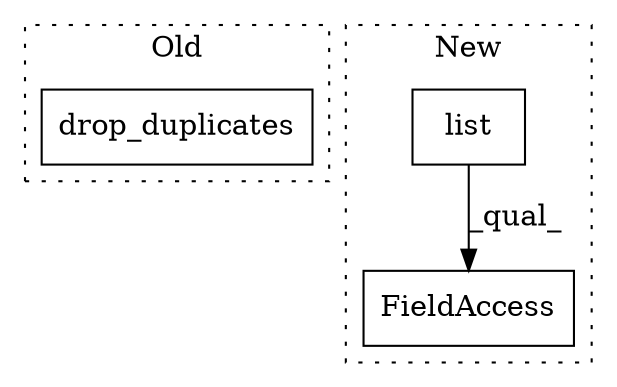 digraph G {
subgraph cluster0 {
1 [label="drop_duplicates" a="32" s="1379,1399" l="16,1" shape="box"];
label = "Old";
style="dotted";
}
subgraph cluster1 {
2 [label="list" a="32" s="1596,1670" l="5,1" shape="box"];
3 [label="FieldAccess" a="22" s="1772" l="17" shape="box"];
label = "New";
style="dotted";
}
2 -> 3 [label="_qual_"];
}